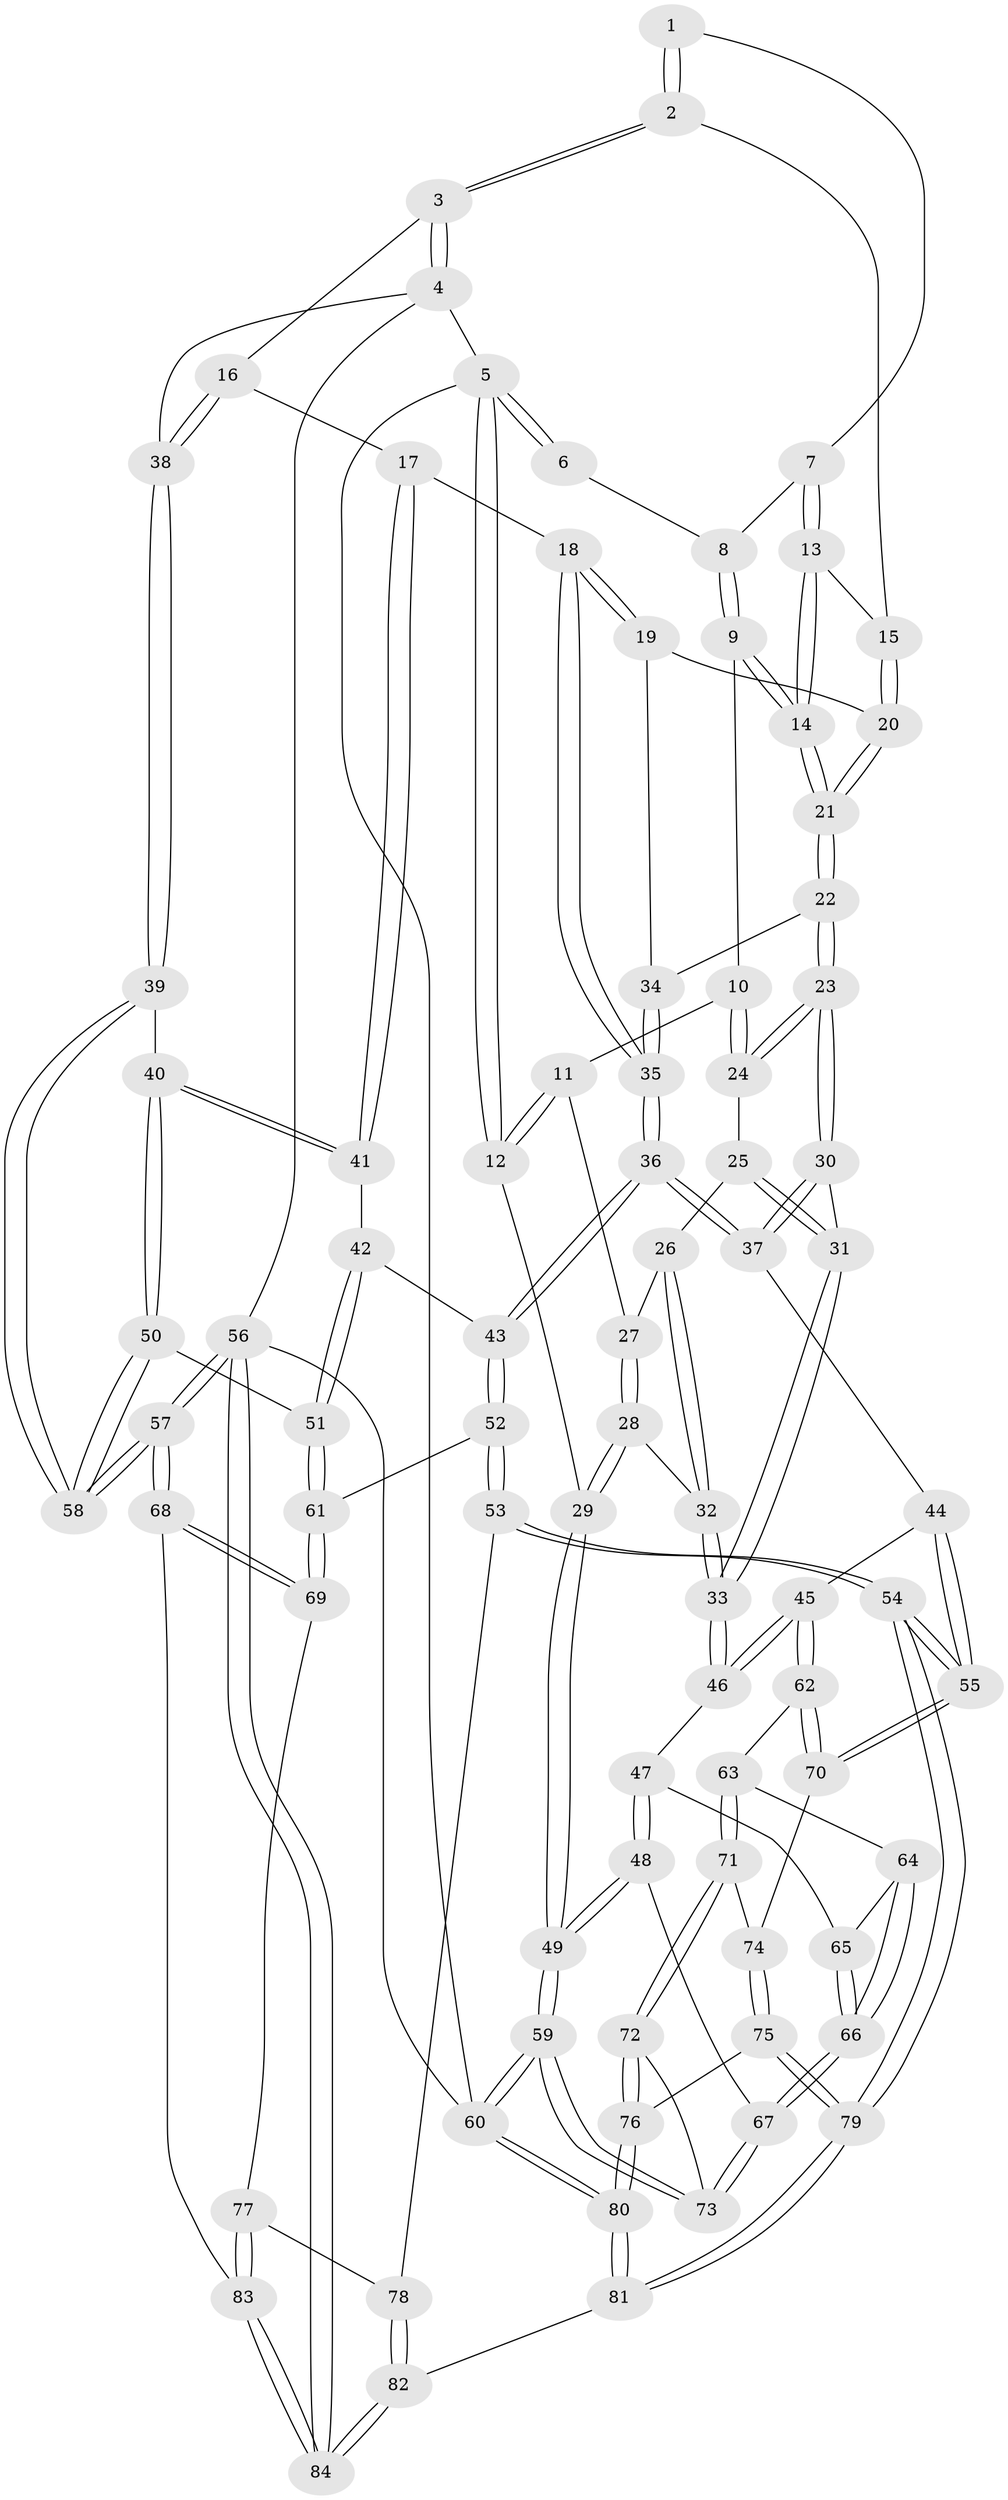 // coarse degree distribution, {3: 0.13793103448275862, 5: 0.41379310344827586, 6: 0.05172413793103448, 4: 0.39655172413793105}
// Generated by graph-tools (version 1.1) at 2025/24/03/03/25 07:24:32]
// undirected, 84 vertices, 207 edges
graph export_dot {
graph [start="1"]
  node [color=gray90,style=filled];
  1 [pos="+0.4560374010315926+0"];
  2 [pos="+0.5796338617628153+0"];
  3 [pos="+1+0"];
  4 [pos="+1+0"];
  5 [pos="+0+0"];
  6 [pos="+0.15687441457510728+0"];
  7 [pos="+0.31159279875878254+0.09799537134383168"];
  8 [pos="+0.161409735057884+0"];
  9 [pos="+0.12304739835066517+0.10695219614794212"];
  10 [pos="+0.1179196053545939+0.11581249639506938"];
  11 [pos="+0.09476069315848254+0.13984969551804777"];
  12 [pos="+0+0.2110908036682394"];
  13 [pos="+0.33221882466668656+0.13170248355731812"];
  14 [pos="+0.32791790726900466+0.17421848920729466"];
  15 [pos="+0.5782825583635447+0"];
  16 [pos="+0.8345656712225613+0.22812240703741207"];
  17 [pos="+0.7669552909322847+0.26990430442452007"];
  18 [pos="+0.700481763436576+0.2719810150304918"];
  19 [pos="+0.618901971394439+0.1313720331320156"];
  20 [pos="+0.596580683329054+0.07507859506796163"];
  21 [pos="+0.34475136093138464+0.2187353511252683"];
  22 [pos="+0.34045170399330016+0.26996969422111083"];
  23 [pos="+0.33014978089917585+0.28596317390746495"];
  24 [pos="+0.21885668609647466+0.22947450502342656"];
  25 [pos="+0.1661684519390403+0.2518917826379985"];
  26 [pos="+0.145146691515101+0.24432401310218654"];
  27 [pos="+0.09588297441207712+0.15048235614759994"];
  28 [pos="+0.04603117535703063+0.3834464793665681"];
  29 [pos="+0+0.3724564352951331"];
  30 [pos="+0.3145025777851631+0.33660681045030444"];
  31 [pos="+0.2544766827256848+0.38881177025441516"];
  32 [pos="+0.10337538059579558+0.4042646394405141"];
  33 [pos="+0.19322584949547547+0.455818682144587"];
  34 [pos="+0.4222759613933358+0.27382103259981333"];
  35 [pos="+0.6408709272852035+0.3590201969323302"];
  36 [pos="+0.6102097598406773+0.45035463996898945"];
  37 [pos="+0.5125512611101157+0.4696608732000702"];
  38 [pos="+1+0.42047671598427216"];
  39 [pos="+1+0.434337840898927"];
  40 [pos="+1+0.45638812761750436"];
  41 [pos="+0.9024535750138836+0.4414194402708008"];
  42 [pos="+0.8633879262610531+0.4879331306137421"];
  43 [pos="+0.6683929637925853+0.5563511166652644"];
  44 [pos="+0.5040740689666092+0.4783166720691828"];
  45 [pos="+0.26971658134839943+0.6095404541716798"];
  46 [pos="+0.19681171399020378+0.4818563113026001"];
  47 [pos="+0+0.619274223955944"];
  48 [pos="+0+0.6355503622274414"];
  49 [pos="+0+0.6487690081826462"];
  50 [pos="+0.8895707045609959+0.6544775829989208"];
  51 [pos="+0.8800943230234972+0.654951957657103"];
  52 [pos="+0.689809100570304+0.6949372980452906"];
  53 [pos="+0.6882250018387785+0.696473396908016"];
  54 [pos="+0.500109858492274+0.8157109488602909"];
  55 [pos="+0.44374864911710316+0.7653365835339208"];
  56 [pos="+1+1"];
  57 [pos="+1+0.832270305440157"];
  58 [pos="+1+0.7616478482242679"];
  59 [pos="+0+1"];
  60 [pos="+0+1"];
  61 [pos="+0.7613844965588215+0.7082372556729055"];
  62 [pos="+0.2698313592824131+0.610594402385933"];
  63 [pos="+0.2422370844396816+0.6406812709027502"];
  64 [pos="+0.21977315322544674+0.6540398973637209"];
  65 [pos="+0.03524161693591653+0.6428233958263195"];
  66 [pos="+0.12338249809986808+0.7304066903163665"];
  67 [pos="+0.11038212449827554+0.7533800835862597"];
  68 [pos="+1+0.8340968387640901"];
  69 [pos="+0.859398632347292+0.8316640493337034"];
  70 [pos="+0.4281114578728745+0.7564284361727238"];
  71 [pos="+0.22190740505767248+0.7945603307297768"];
  72 [pos="+0.15780019982003946+0.8625525657820531"];
  73 [pos="+0.08635040301130326+0.8363503776744652"];
  74 [pos="+0.27948510389394193+0.8190553723334089"];
  75 [pos="+0.25539430082498454+0.8780448681107585"];
  76 [pos="+0.1899709035967703+0.8983402263442362"];
  77 [pos="+0.8387755522623527+0.9185574207755242"];
  78 [pos="+0.7451076003120992+0.9303927955646794"];
  79 [pos="+0.4867785453297984+0.9525216260481069"];
  80 [pos="+0.2420774236816601+1"];
  81 [pos="+0.49939864263193356+1"];
  82 [pos="+0.5331736595413582+1"];
  83 [pos="+0.8554805018466937+0.9498164588549443"];
  84 [pos="+0.9610287299819149+1"];
  1 -- 2;
  1 -- 2;
  1 -- 7;
  2 -- 3;
  2 -- 3;
  2 -- 15;
  3 -- 4;
  3 -- 4;
  3 -- 16;
  4 -- 5;
  4 -- 38;
  4 -- 56;
  5 -- 6;
  5 -- 6;
  5 -- 12;
  5 -- 12;
  5 -- 60;
  6 -- 8;
  7 -- 8;
  7 -- 13;
  7 -- 13;
  8 -- 9;
  8 -- 9;
  9 -- 10;
  9 -- 14;
  9 -- 14;
  10 -- 11;
  10 -- 24;
  10 -- 24;
  11 -- 12;
  11 -- 12;
  11 -- 27;
  12 -- 29;
  13 -- 14;
  13 -- 14;
  13 -- 15;
  14 -- 21;
  14 -- 21;
  15 -- 20;
  15 -- 20;
  16 -- 17;
  16 -- 38;
  16 -- 38;
  17 -- 18;
  17 -- 41;
  17 -- 41;
  18 -- 19;
  18 -- 19;
  18 -- 35;
  18 -- 35;
  19 -- 20;
  19 -- 34;
  20 -- 21;
  20 -- 21;
  21 -- 22;
  21 -- 22;
  22 -- 23;
  22 -- 23;
  22 -- 34;
  23 -- 24;
  23 -- 24;
  23 -- 30;
  23 -- 30;
  24 -- 25;
  25 -- 26;
  25 -- 31;
  25 -- 31;
  26 -- 27;
  26 -- 32;
  26 -- 32;
  27 -- 28;
  27 -- 28;
  28 -- 29;
  28 -- 29;
  28 -- 32;
  29 -- 49;
  29 -- 49;
  30 -- 31;
  30 -- 37;
  30 -- 37;
  31 -- 33;
  31 -- 33;
  32 -- 33;
  32 -- 33;
  33 -- 46;
  33 -- 46;
  34 -- 35;
  34 -- 35;
  35 -- 36;
  35 -- 36;
  36 -- 37;
  36 -- 37;
  36 -- 43;
  36 -- 43;
  37 -- 44;
  38 -- 39;
  38 -- 39;
  39 -- 40;
  39 -- 58;
  39 -- 58;
  40 -- 41;
  40 -- 41;
  40 -- 50;
  40 -- 50;
  41 -- 42;
  42 -- 43;
  42 -- 51;
  42 -- 51;
  43 -- 52;
  43 -- 52;
  44 -- 45;
  44 -- 55;
  44 -- 55;
  45 -- 46;
  45 -- 46;
  45 -- 62;
  45 -- 62;
  46 -- 47;
  47 -- 48;
  47 -- 48;
  47 -- 65;
  48 -- 49;
  48 -- 49;
  48 -- 67;
  49 -- 59;
  49 -- 59;
  50 -- 51;
  50 -- 58;
  50 -- 58;
  51 -- 61;
  51 -- 61;
  52 -- 53;
  52 -- 53;
  52 -- 61;
  53 -- 54;
  53 -- 54;
  53 -- 78;
  54 -- 55;
  54 -- 55;
  54 -- 79;
  54 -- 79;
  55 -- 70;
  55 -- 70;
  56 -- 57;
  56 -- 57;
  56 -- 84;
  56 -- 84;
  56 -- 60;
  57 -- 58;
  57 -- 58;
  57 -- 68;
  57 -- 68;
  59 -- 60;
  59 -- 60;
  59 -- 73;
  59 -- 73;
  60 -- 80;
  60 -- 80;
  61 -- 69;
  61 -- 69;
  62 -- 63;
  62 -- 70;
  62 -- 70;
  63 -- 64;
  63 -- 71;
  63 -- 71;
  64 -- 65;
  64 -- 66;
  64 -- 66;
  65 -- 66;
  65 -- 66;
  66 -- 67;
  66 -- 67;
  67 -- 73;
  67 -- 73;
  68 -- 69;
  68 -- 69;
  68 -- 83;
  69 -- 77;
  70 -- 74;
  71 -- 72;
  71 -- 72;
  71 -- 74;
  72 -- 73;
  72 -- 76;
  72 -- 76;
  74 -- 75;
  74 -- 75;
  75 -- 76;
  75 -- 79;
  75 -- 79;
  76 -- 80;
  76 -- 80;
  77 -- 78;
  77 -- 83;
  77 -- 83;
  78 -- 82;
  78 -- 82;
  79 -- 81;
  79 -- 81;
  80 -- 81;
  80 -- 81;
  81 -- 82;
  82 -- 84;
  82 -- 84;
  83 -- 84;
  83 -- 84;
}
